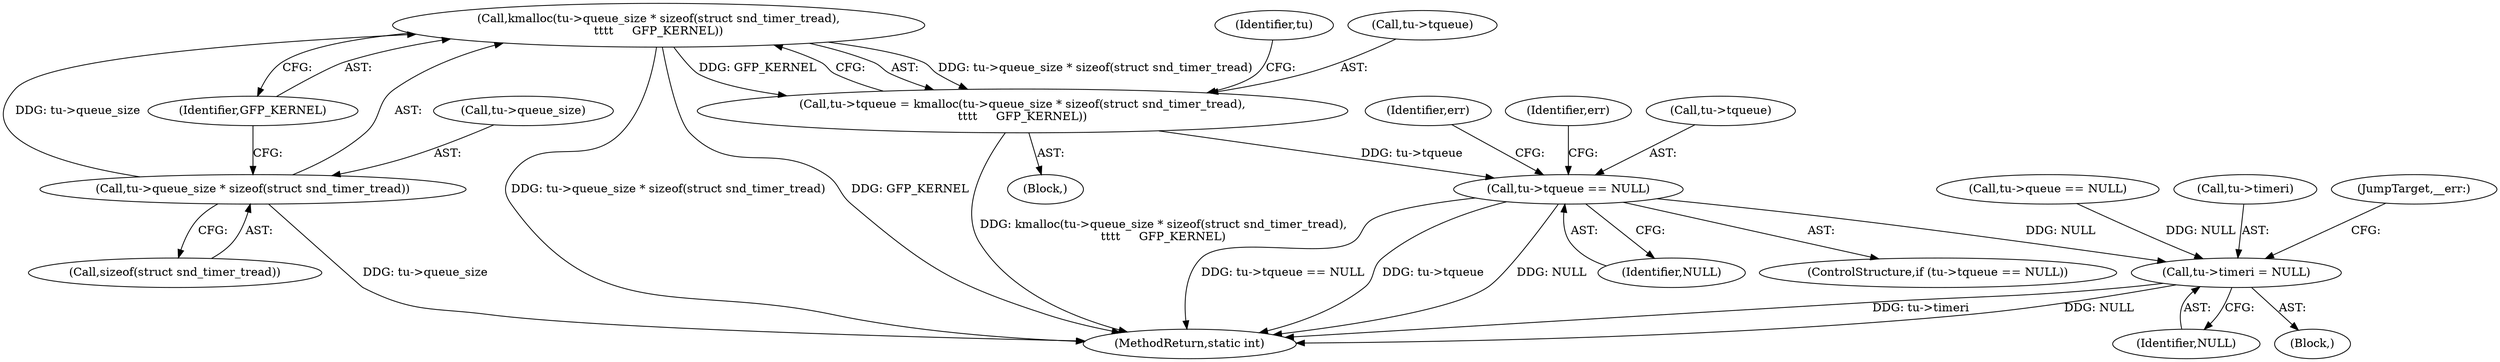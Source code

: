 digraph "0_linux_ba3021b2c79b2fa9114f92790a99deb27a65b728@API" {
"1000224" [label="(Call,kmalloc(tu->queue_size * sizeof(struct snd_timer_tread),\n\t\t\t\t     GFP_KERNEL))"];
"1000225" [label="(Call,tu->queue_size * sizeof(struct snd_timer_tread))"];
"1000220" [label="(Call,tu->tqueue = kmalloc(tu->queue_size * sizeof(struct snd_timer_tread),\n\t\t\t\t     GFP_KERNEL))"];
"1000233" [label="(Call,tu->tqueue == NULL)"];
"1000275" [label="(Call,tu->timeri = NULL)"];
"1000327" [label="(MethodReturn,static int)"];
"1000226" [label="(Call,tu->queue_size)"];
"1000237" [label="(Identifier,NULL)"];
"1000268" [label="(Identifier,err)"];
"1000235" [label="(Identifier,tu)"];
"1000270" [label="(Block,)"];
"1000233" [label="(Call,tu->tqueue == NULL)"];
"1000219" [label="(Block,)"];
"1000239" [label="(Identifier,err)"];
"1000257" [label="(Call,tu->queue == NULL)"];
"1000232" [label="(ControlStructure,if (tu->tqueue == NULL))"];
"1000275" [label="(Call,tu->timeri = NULL)"];
"1000229" [label="(Call,sizeof(struct snd_timer_tread))"];
"1000221" [label="(Call,tu->tqueue)"];
"1000220" [label="(Call,tu->tqueue = kmalloc(tu->queue_size * sizeof(struct snd_timer_tread),\n\t\t\t\t     GFP_KERNEL))"];
"1000276" [label="(Call,tu->timeri)"];
"1000324" [label="(JumpTarget,__err:)"];
"1000225" [label="(Call,tu->queue_size * sizeof(struct snd_timer_tread))"];
"1000231" [label="(Identifier,GFP_KERNEL)"];
"1000234" [label="(Call,tu->tqueue)"];
"1000224" [label="(Call,kmalloc(tu->queue_size * sizeof(struct snd_timer_tread),\n\t\t\t\t     GFP_KERNEL))"];
"1000279" [label="(Identifier,NULL)"];
"1000224" -> "1000220"  [label="AST: "];
"1000224" -> "1000231"  [label="CFG: "];
"1000225" -> "1000224"  [label="AST: "];
"1000231" -> "1000224"  [label="AST: "];
"1000220" -> "1000224"  [label="CFG: "];
"1000224" -> "1000327"  [label="DDG: tu->queue_size * sizeof(struct snd_timer_tread)"];
"1000224" -> "1000327"  [label="DDG: GFP_KERNEL"];
"1000224" -> "1000220"  [label="DDG: tu->queue_size * sizeof(struct snd_timer_tread)"];
"1000224" -> "1000220"  [label="DDG: GFP_KERNEL"];
"1000225" -> "1000224"  [label="DDG: tu->queue_size"];
"1000225" -> "1000229"  [label="CFG: "];
"1000226" -> "1000225"  [label="AST: "];
"1000229" -> "1000225"  [label="AST: "];
"1000231" -> "1000225"  [label="CFG: "];
"1000225" -> "1000327"  [label="DDG: tu->queue_size"];
"1000220" -> "1000219"  [label="AST: "];
"1000221" -> "1000220"  [label="AST: "];
"1000235" -> "1000220"  [label="CFG: "];
"1000220" -> "1000327"  [label="DDG: kmalloc(tu->queue_size * sizeof(struct snd_timer_tread),\n\t\t\t\t     GFP_KERNEL)"];
"1000220" -> "1000233"  [label="DDG: tu->tqueue"];
"1000233" -> "1000232"  [label="AST: "];
"1000233" -> "1000237"  [label="CFG: "];
"1000234" -> "1000233"  [label="AST: "];
"1000237" -> "1000233"  [label="AST: "];
"1000239" -> "1000233"  [label="CFG: "];
"1000268" -> "1000233"  [label="CFG: "];
"1000233" -> "1000327"  [label="DDG: NULL"];
"1000233" -> "1000327"  [label="DDG: tu->tqueue == NULL"];
"1000233" -> "1000327"  [label="DDG: tu->tqueue"];
"1000233" -> "1000275"  [label="DDG: NULL"];
"1000275" -> "1000270"  [label="AST: "];
"1000275" -> "1000279"  [label="CFG: "];
"1000276" -> "1000275"  [label="AST: "];
"1000279" -> "1000275"  [label="AST: "];
"1000324" -> "1000275"  [label="CFG: "];
"1000275" -> "1000327"  [label="DDG: tu->timeri"];
"1000275" -> "1000327"  [label="DDG: NULL"];
"1000257" -> "1000275"  [label="DDG: NULL"];
}

